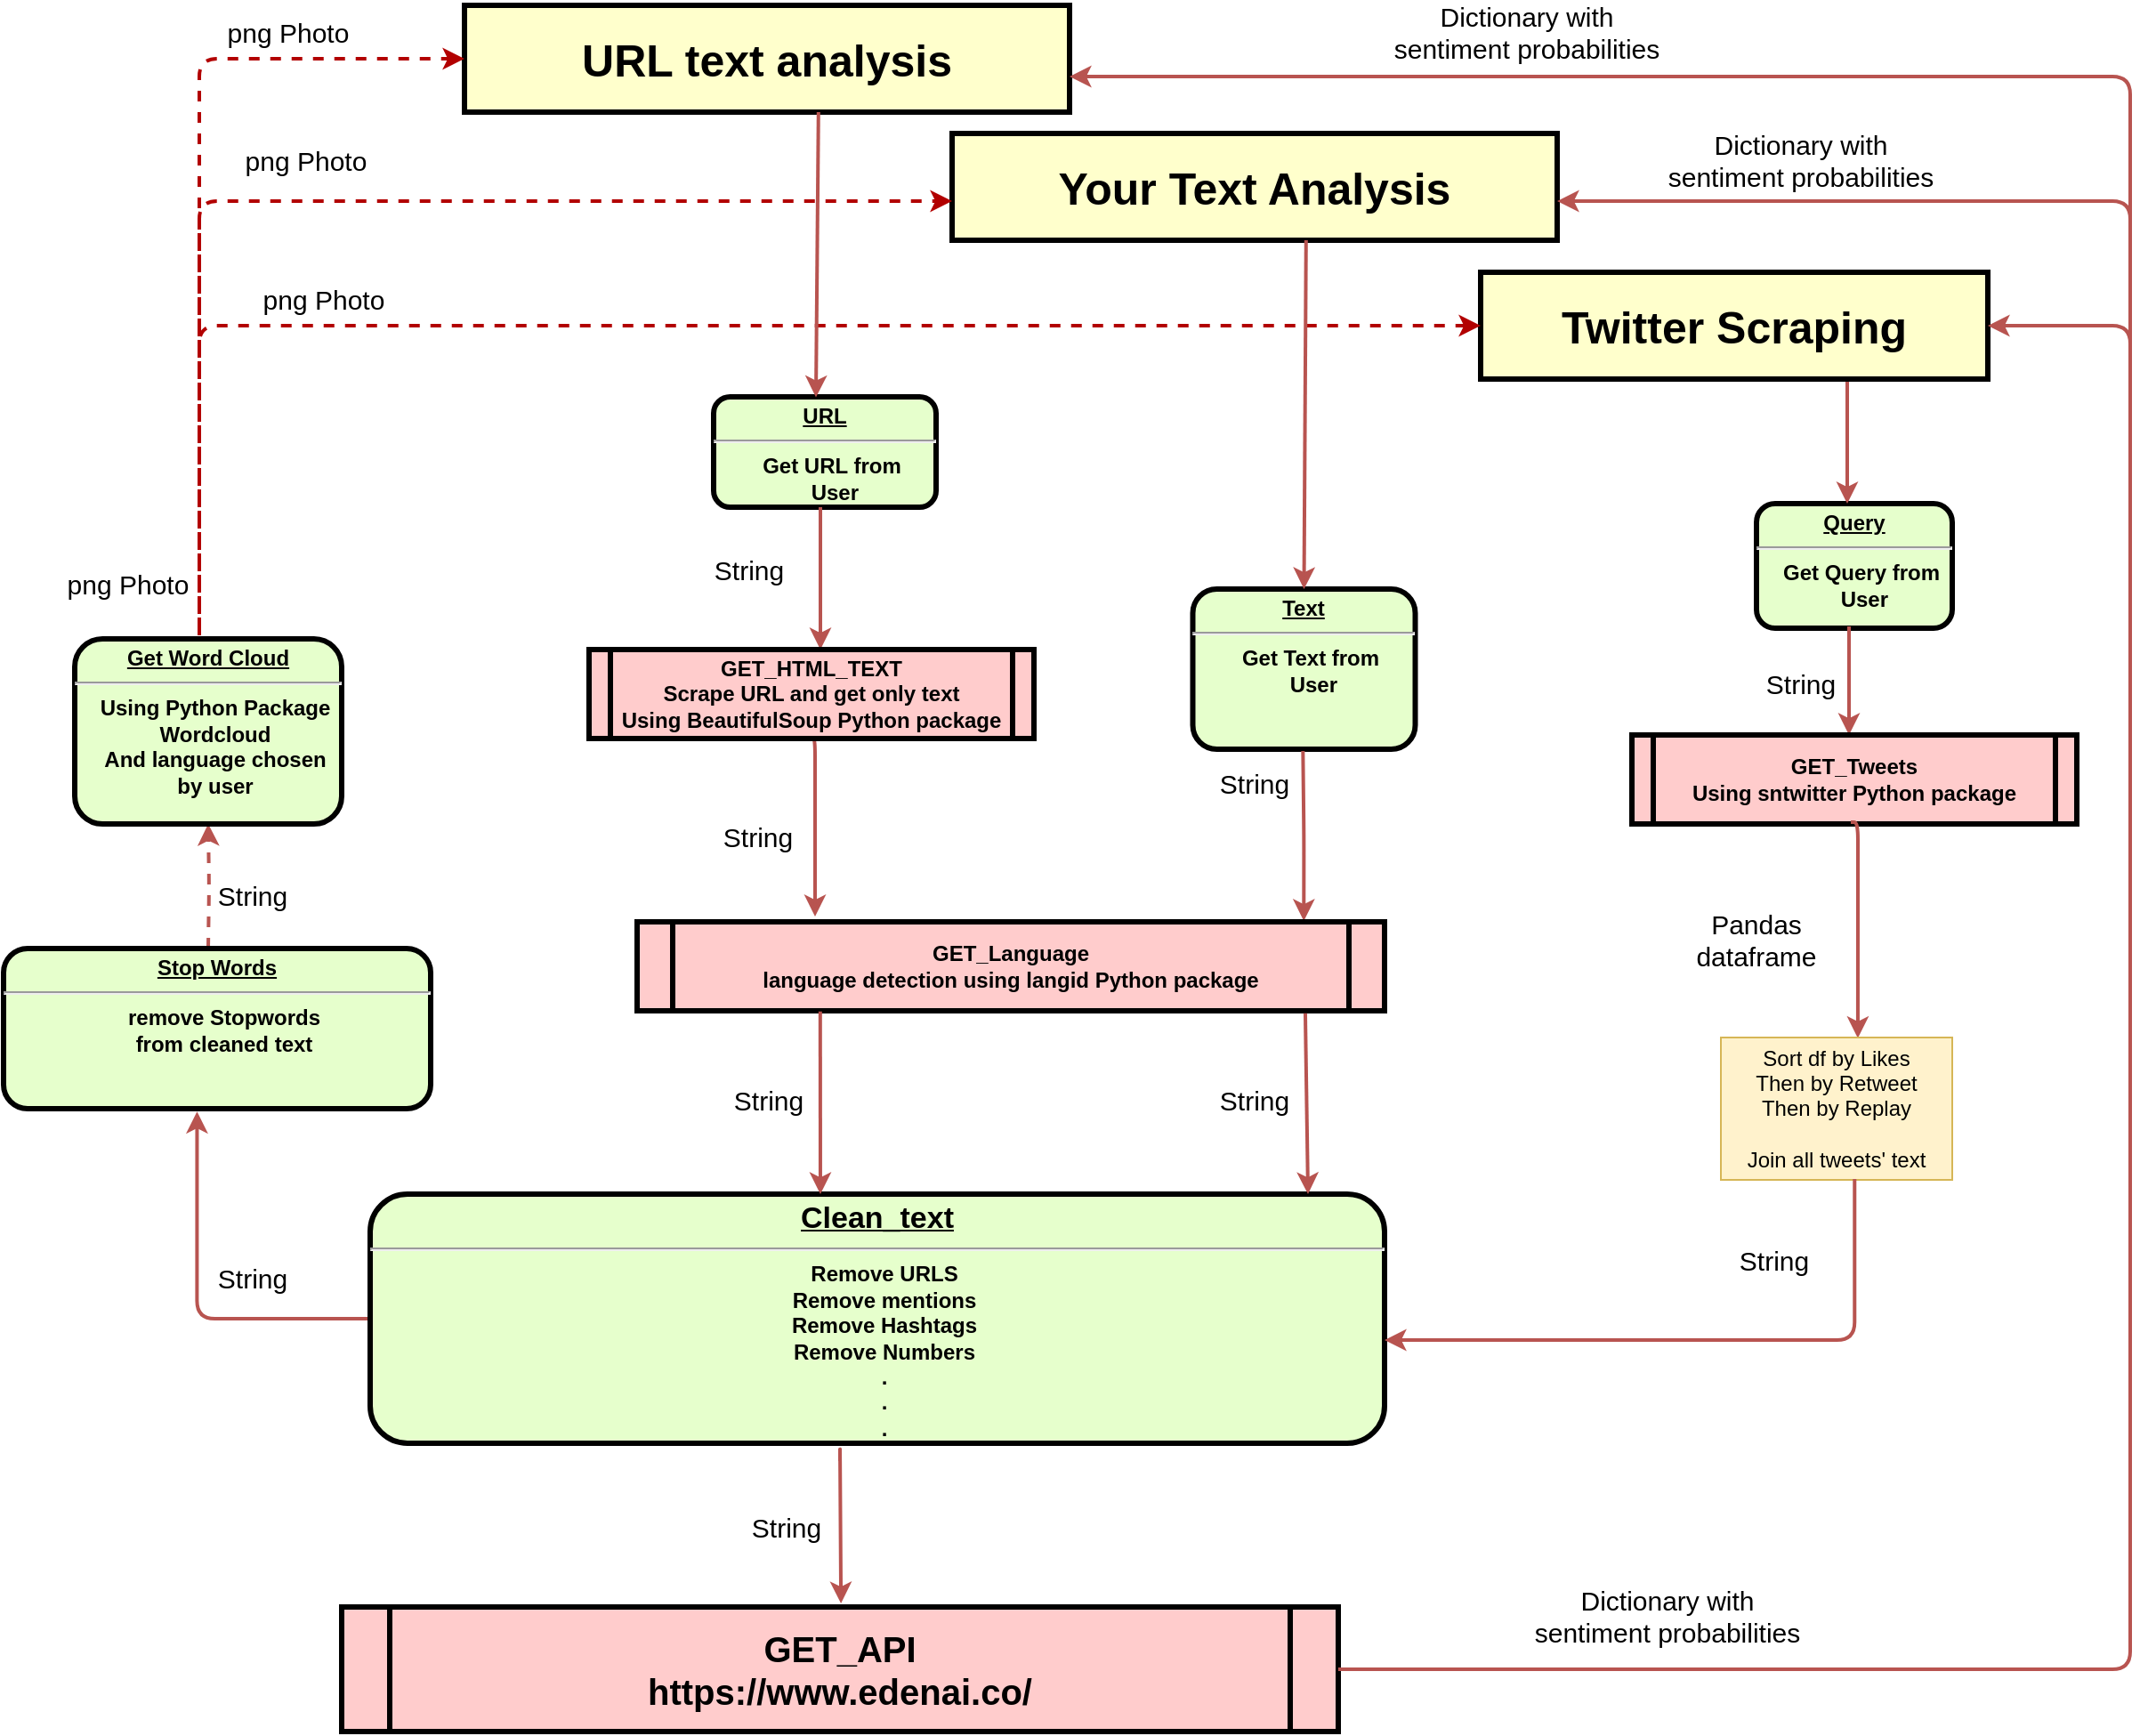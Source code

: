 <mxfile version="20.5.1" type="github"><diagram name="Page-1" id="c7558073-3199-34d8-9f00-42111426c3f3"><mxGraphModel dx="1672" dy="978" grid="1" gridSize="10" guides="1" tooltips="1" connect="1" arrows="1" fold="1" page="1" pageScale="1" pageWidth="826" pageHeight="1169" background="none" math="0" shadow="0"><root><mxCell id="0"/><mxCell id="1" parent="0"/><mxCell id="CetUI4caQbK0a_8Yk0xr-100" value="GET_API&#10;https://www.edenai.co/" style="shape=process;whiteSpace=wrap;align=center;verticalAlign=middle;size=0.048;fontStyle=1;strokeWidth=3;fillColor=#FFCCCC;fontSize=20;" parent="1" vertex="1"><mxGeometry x="450" y="999" width="560" height="70" as="geometry"/></mxCell><mxCell id="CetUI4caQbK0a_8Yk0xr-101" value="&lt;p style=&quot;margin: 0px; margin-top: 4px; text-align: center; text-decoration: underline;&quot;&gt;&lt;strong&gt;&lt;strong&gt;Query&lt;/strong&gt;&lt;br&gt;&lt;/strong&gt;&lt;/p&gt;&lt;hr&gt;&lt;p style=&quot;margin: 0px; margin-left: 8px;&quot;&gt;Get Query from&lt;br&gt;&amp;nbsp;User&lt;/p&gt;" style="verticalAlign=middle;align=center;overflow=fill;fontSize=12;fontFamily=Helvetica;html=1;rounded=1;fontStyle=1;strokeWidth=3;fillColor=#E6FFCC" parent="1" vertex="1"><mxGeometry x="1245" y="379" width="110" height="70" as="geometry"/></mxCell><mxCell id="CetUI4caQbK0a_8Yk0xr-102" style="edgeStyle=orthogonalEdgeStyle;rounded=1;orthogonalLoop=1;jettySize=auto;html=1;exitX=0.5;exitY=1;exitDx=0;exitDy=0;entryX=0.5;entryY=0;entryDx=0;entryDy=0;fillColor=#f8cecc;strokeColor=#B85450;strokeWidth=2;" parent="1" edge="1"><mxGeometry relative="1" as="geometry"><mxPoint x="1296" y="309" as="sourcePoint"/><mxPoint x="1296" y="379" as="targetPoint"/></mxGeometry></mxCell><mxCell id="CetUI4caQbK0a_8Yk0xr-103" value="Twitter Scraping" style="whiteSpace=wrap;align=center;verticalAlign=middle;fontStyle=1;strokeWidth=3;fillColor=#FFFFCC;fontSize=25;" parent="1" vertex="1"><mxGeometry x="1090" y="249" width="285" height="60" as="geometry"/></mxCell><mxCell id="CetUI4caQbK0a_8Yk0xr-105" style="edgeStyle=orthogonalEdgeStyle;rounded=1;orthogonalLoop=1;jettySize=auto;html=1;exitX=0.5;exitY=1;exitDx=0;exitDy=0;fillColor=#f8cecc;strokeColor=#B85450;strokeWidth=2;" parent="1" edge="1"><mxGeometry relative="1" as="geometry"><mxPoint x="1297" y="448" as="sourcePoint"/><mxPoint x="1297" y="509" as="targetPoint"/></mxGeometry></mxCell><mxCell id="CetUI4caQbK0a_8Yk0xr-106" value="GET_Tweets&#10;Using sntwitter Python package" style="shape=process;whiteSpace=wrap;align=center;verticalAlign=middle;size=0.048;fontStyle=1;strokeWidth=3;fillColor=#FFCCCC" parent="1" vertex="1"><mxGeometry x="1175" y="509" width="250" height="50" as="geometry"/></mxCell><mxCell id="CetUI4caQbK0a_8Yk0xr-107" value="&lt;font style=&quot;font-size: 15px;&quot;&gt;String&lt;/font&gt;" style="text;html=1;strokeColor=none;fillColor=none;align=center;verticalAlign=middle;whiteSpace=wrap;rounded=0;" parent="1" vertex="1"><mxGeometry x="1240" y="465" width="60" height="30" as="geometry"/></mxCell><mxCell id="CetUI4caQbK0a_8Yk0xr-108" style="edgeStyle=orthogonalEdgeStyle;rounded=1;orthogonalLoop=1;jettySize=auto;html=1;exitX=0.5;exitY=1;exitDx=0;exitDy=0;fillColor=#f8cecc;strokeColor=#B85450;strokeWidth=2;entryX=0.592;entryY=0.005;entryDx=0;entryDy=0;entryPerimeter=0;" parent="1" target="CetUI4caQbK0a_8Yk0xr-112" edge="1"><mxGeometry relative="1" as="geometry"><mxPoint x="1298" y="558.0" as="sourcePoint"/><mxPoint x="1298" y="619" as="targetPoint"/><Array as="points"><mxPoint x="1302" y="558"/></Array></mxGeometry></mxCell><mxCell id="CetUI4caQbK0a_8Yk0xr-109" value="&lt;font style=&quot;font-size: 15px;&quot;&gt;Pandas dataframe&lt;/font&gt;" style="text;html=1;strokeColor=none;fillColor=none;align=center;verticalAlign=middle;whiteSpace=wrap;rounded=0;" parent="1" vertex="1"><mxGeometry x="1205" y="609" width="80" height="30" as="geometry"/></mxCell><mxCell id="CetUI4caQbK0a_8Yk0xr-112" value="Sort df by Likes&lt;br&gt;Then by Retweet&lt;br&gt;Then by Replay&lt;br&gt;&lt;br&gt;Join all&amp;nbsp;tweets' text" style="html=1;whiteSpace=wrap;container=1;recursiveResize=0;collapsible=0;fillColor=#fff2cc;strokeColor=#d6b656;" parent="1" vertex="1"><mxGeometry x="1225" y="679" width="130" height="80" as="geometry"/></mxCell><mxCell id="CetUI4caQbK0a_8Yk0xr-185" style="edgeStyle=orthogonalEdgeStyle;rounded=1;orthogonalLoop=1;jettySize=auto;html=1;strokeColor=#B85450;strokeWidth=2;fontSize=20;entryX=0.453;entryY=1.018;entryDx=0;entryDy=0;entryPerimeter=0;exitX=0;exitY=0.5;exitDx=0;exitDy=0;" parent="1" source="CetUI4caQbK0a_8Yk0xr-120" target="CetUI4caQbK0a_8Yk0xr-126" edge="1"><mxGeometry relative="1" as="geometry"><mxPoint x="370" y="709.0" as="targetPoint"/></mxGeometry></mxCell><mxCell id="CetUI4caQbK0a_8Yk0xr-120" value="&lt;p style=&quot;margin: 4px 0px 0px; text-align: center;&quot;&gt;&lt;u&gt;&lt;font style=&quot;font-size: 17px;&quot;&gt;Clean_text&lt;/font&gt;&lt;/u&gt;&lt;br&gt;&lt;/p&gt;&lt;hr&gt;&lt;p style=&quot;margin: 0px; margin-left: 8px;&quot;&gt;Remove URLS&lt;br&gt;Remove mentions&lt;br&gt;Remove Hashtags&lt;br&gt;Remove Numbers&lt;br&gt;.&lt;br&gt;.&lt;/p&gt;&lt;p style=&quot;margin: 0px; margin-left: 8px;&quot;&gt;.&lt;/p&gt;" style="verticalAlign=middle;align=center;overflow=fill;fontSize=12;fontFamily=Helvetica;html=1;rounded=1;fontStyle=1;strokeWidth=3;fillColor=#E6FFCC" parent="1" vertex="1"><mxGeometry x="466" y="767" width="570" height="140" as="geometry"/></mxCell><mxCell id="CetUI4caQbK0a_8Yk0xr-122" value="" style="edgeStyle=elbowEdgeStyle;elbow=vertical;endArrow=classic;html=1;rounded=1;strokeColor=#B85450;strokeWidth=2;exitX=0.578;exitY=0.994;exitDx=0;exitDy=0;exitPerimeter=0;" parent="1" source="CetUI4caQbK0a_8Yk0xr-112" target="CetUI4caQbK0a_8Yk0xr-120" edge="1"><mxGeometry width="50" height="50" relative="1" as="geometry"><mxPoint x="1420.0" y="709" as="sourcePoint"/><mxPoint x="835" y="849" as="targetPoint"/><Array as="points"><mxPoint x="1085" y="849"/></Array></mxGeometry></mxCell><mxCell id="CetUI4caQbK0a_8Yk0xr-123" style="edgeStyle=orthogonalEdgeStyle;rounded=1;orthogonalLoop=1;jettySize=auto;html=1;fillColor=#f8cecc;strokeColor=#B85450;strokeWidth=2;entryX=0.501;entryY=0;entryDx=0;entryDy=0;entryPerimeter=0;" parent="1" edge="1"><mxGeometry relative="1" as="geometry"><mxPoint x="730" y="917" as="sourcePoint"/><mxPoint x="730.56" y="997" as="targetPoint"/><Array as="points"><mxPoint x="731" y="907"/></Array></mxGeometry></mxCell><mxCell id="CetUI4caQbK0a_8Yk0xr-186" style="edgeStyle=orthogonalEdgeStyle;rounded=1;orthogonalLoop=1;jettySize=auto;html=1;entryX=0;entryY=0.5;entryDx=0;entryDy=0;strokeColor=#B20000;strokeWidth=2;fontSize=20;fillColor=#e51400;dashed=1;" parent="1" target="CetUI4caQbK0a_8Yk0xr-103" edge="1"><mxGeometry relative="1" as="geometry"><mxPoint x="370" y="489" as="sourcePoint"/><Array as="points"><mxPoint x="370" y="279"/></Array></mxGeometry></mxCell><mxCell id="CetUI4caQbK0a_8Yk0xr-190" value="" style="edgeStyle=orthogonalEdgeStyle;rounded=1;orthogonalLoop=1;jettySize=auto;html=1;dashed=1;strokeColor=#B85450;strokeWidth=2;fontSize=20;" parent="1" target="CetUI4caQbK0a_8Yk0xr-133" edge="1"><mxGeometry relative="1" as="geometry"><mxPoint x="375" y="629" as="sourcePoint"/></mxGeometry></mxCell><mxCell id="CetUI4caQbK0a_8Yk0xr-126" value="&lt;p style=&quot;margin: 0px; margin-top: 4px; text-align: center; text-decoration: underline;&quot;&gt;&lt;strong&gt;&lt;strong&gt;Stop Words&lt;/strong&gt;&lt;br&gt;&lt;/strong&gt;&lt;/p&gt;&lt;hr&gt;&lt;p style=&quot;margin: 0px; margin-left: 8px;&quot;&gt;remove Stopwords &lt;br&gt;from cleaned text&lt;br&gt;&lt;/p&gt;" style="verticalAlign=middle;align=center;overflow=fill;fontSize=12;fontFamily=Helvetica;html=1;rounded=1;fontStyle=1;strokeWidth=3;fillColor=#E6FFCC" parent="1" vertex="1"><mxGeometry x="260" y="629" width="240" height="90" as="geometry"/></mxCell><mxCell id="CetUI4caQbK0a_8Yk0xr-128" value="" style="edgeStyle=elbowEdgeStyle;elbow=vertical;endArrow=classic;html=1;rounded=1;strokeColor=#B85450;strokeWidth=2;exitX=1;exitY=0.5;exitDx=0;exitDy=0;entryX=1;entryY=0.5;entryDx=0;entryDy=0;" parent="1" source="CetUI4caQbK0a_8Yk0xr-100" target="CetUI4caQbK0a_8Yk0xr-103" edge="1"><mxGeometry width="50" height="50" relative="1" as="geometry"><mxPoint x="1315" y="1019" as="sourcePoint"/><mxPoint x="1365" y="969" as="targetPoint"/><Array as="points"><mxPoint x="1455" y="729"/></Array></mxGeometry></mxCell><mxCell id="CetUI4caQbK0a_8Yk0xr-129" value="&lt;font style=&quot;font-size: 15px;&quot;&gt;Dictionary with sentiment probabilities&lt;/font&gt;" style="text;html=1;strokeColor=none;fillColor=none;align=center;verticalAlign=middle;whiteSpace=wrap;rounded=0;" parent="1" vertex="1"><mxGeometry x="1115" y="989" width="160" height="30" as="geometry"/></mxCell><mxCell id="CetUI4caQbK0a_8Yk0xr-133" value="&lt;p style=&quot;margin: 0px; margin-top: 4px; text-align: center; text-decoration: underline;&quot;&gt;&lt;strong&gt;&lt;strong&gt;Get Word Cloud&lt;/strong&gt;&lt;br&gt;&lt;/strong&gt;&lt;/p&gt;&lt;hr&gt;&lt;p style=&quot;margin: 0px; margin-left: 8px;&quot;&gt;Using Python Package&lt;br&gt;Wordcloud&lt;br&gt;And language&amp;nbsp;chosen&lt;br&gt;by user&lt;/p&gt;" style="verticalAlign=middle;align=center;overflow=fill;fontSize=12;fontFamily=Helvetica;html=1;rounded=1;fontStyle=1;strokeWidth=3;fillColor=#E6FFCC" parent="1" vertex="1"><mxGeometry x="300" y="455" width="150" height="104" as="geometry"/></mxCell><mxCell id="CetUI4caQbK0a_8Yk0xr-138" value="&lt;font style=&quot;font-size: 15px;&quot;&gt;png Photo&lt;/font&gt;" style="text;html=1;strokeColor=none;fillColor=none;align=center;verticalAlign=middle;whiteSpace=wrap;rounded=0;strokeWidth=3;" parent="1" vertex="1"><mxGeometry x="400" y="249" width="80" height="30" as="geometry"/></mxCell><mxCell id="CetUI4caQbK0a_8Yk0xr-139" value="&lt;font style=&quot;font-size: 15px;&quot;&gt;String&lt;/font&gt;" style="text;html=1;strokeColor=none;fillColor=none;align=center;verticalAlign=middle;whiteSpace=wrap;rounded=0;" parent="1" vertex="1"><mxGeometry x="1225" y="789" width="60" height="30" as="geometry"/></mxCell><mxCell id="CetUI4caQbK0a_8Yk0xr-143" value="&lt;font style=&quot;font-size: 15px;&quot;&gt;String&lt;/font&gt;" style="text;html=1;strokeColor=none;fillColor=none;align=center;verticalAlign=middle;whiteSpace=wrap;rounded=0;" parent="1" vertex="1"><mxGeometry x="670" y="939" width="60" height="30" as="geometry"/></mxCell><mxCell id="CetUI4caQbK0a_8Yk0xr-145" value="Your Text Analysis" style="whiteSpace=wrap;align=center;verticalAlign=middle;fontStyle=1;strokeWidth=3;fillColor=#FFFFCC;fontSize=25;" parent="1" vertex="1"><mxGeometry x="793" y="171" width="340" height="60" as="geometry"/></mxCell><mxCell id="CetUI4caQbK0a_8Yk0xr-146" value="&lt;p style=&quot;margin: 0px; margin-top: 4px; text-align: center; text-decoration: underline;&quot;&gt;&lt;strong&gt;&lt;strong&gt;Text&lt;/strong&gt;&lt;br&gt;&lt;/strong&gt;&lt;/p&gt;&lt;hr&gt;&lt;p style=&quot;margin: 0px; margin-left: 8px;&quot;&gt;Get Text from&lt;br&gt;&amp;nbsp;User&lt;/p&gt;" style="verticalAlign=middle;align=center;overflow=fill;fontSize=12;fontFamily=Helvetica;html=1;rounded=1;fontStyle=1;strokeWidth=3;fillColor=#E6FFCC" parent="1" vertex="1"><mxGeometry x="928.25" y="427" width="125" height="90" as="geometry"/></mxCell><mxCell id="CetUI4caQbK0a_8Yk0xr-148" value="&lt;font style=&quot;font-size: 15px;&quot;&gt;String&lt;/font&gt;" style="text;html=1;strokeColor=none;fillColor=none;align=center;verticalAlign=middle;whiteSpace=wrap;rounded=0;" parent="1" vertex="1"><mxGeometry x="933" y="521" width="60" height="30" as="geometry"/></mxCell><mxCell id="CetUI4caQbK0a_8Yk0xr-149" style="edgeStyle=orthogonalEdgeStyle;rounded=1;orthogonalLoop=1;jettySize=auto;html=1;exitX=0.5;exitY=1;exitDx=0;exitDy=0;fillColor=#f8cecc;strokeColor=#B85450;strokeWidth=2;entryX=0.892;entryY=-0.01;entryDx=0;entryDy=0;entryPerimeter=0;" parent="1" target="CetUI4caQbK0a_8Yk0xr-151" edge="1"><mxGeometry relative="1" as="geometry"><mxPoint x="990.16" y="518" as="sourcePoint"/><mxPoint x="990.16" y="579.0" as="targetPoint"/></mxGeometry></mxCell><mxCell id="CetUI4caQbK0a_8Yk0xr-150" value="" style="endArrow=classic;html=1;rounded=1;strokeColor=#B85450;strokeWidth=2;fontSize=15;entryX=0.5;entryY=0;entryDx=0;entryDy=0;exitX=0.585;exitY=1;exitDx=0;exitDy=0;exitPerimeter=0;" parent="1" source="CetUI4caQbK0a_8Yk0xr-145" target="CetUI4caQbK0a_8Yk0xr-146" edge="1"><mxGeometry width="50" height="50" relative="1" as="geometry"><mxPoint x="990.59" y="301" as="sourcePoint"/><mxPoint x="1075.75" y="341" as="targetPoint"/></mxGeometry></mxCell><mxCell id="CetUI4caQbK0a_8Yk0xr-151" value="GET_Language&#10;language detection using langid Python package" style="shape=process;whiteSpace=wrap;align=center;verticalAlign=middle;size=0.048;fontStyle=1;strokeWidth=3;fillColor=#FFCCCC" parent="1" vertex="1"><mxGeometry x="616" y="614" width="420" height="50" as="geometry"/></mxCell><mxCell id="CetUI4caQbK0a_8Yk0xr-152" value="" style="endArrow=classic;html=1;rounded=1;strokeColor=#B85450;strokeWidth=2;fontSize=15;exitX=0.894;exitY=1.027;exitDx=0;exitDy=0;exitPerimeter=0;entryX=0.8;entryY=0;entryDx=0;entryDy=0;entryPerimeter=0;" parent="1" source="CetUI4caQbK0a_8Yk0xr-151" edge="1"><mxGeometry width="50" height="50" relative="1" as="geometry"><mxPoint x="993.0" y="637" as="sourcePoint"/><mxPoint x="993" y="767" as="targetPoint"/></mxGeometry></mxCell><mxCell id="CetUI4caQbK0a_8Yk0xr-153" value="&lt;font style=&quot;font-size: 15px;&quot;&gt;String&lt;/font&gt;" style="text;html=1;strokeColor=none;fillColor=none;align=center;verticalAlign=middle;whiteSpace=wrap;rounded=0;" parent="1" vertex="1"><mxGeometry x="933" y="699" width="60" height="30" as="geometry"/></mxCell><mxCell id="CetUI4caQbK0a_8Yk0xr-165" value="" style="edgeStyle=elbowEdgeStyle;elbow=vertical;endArrow=classic;html=1;rounded=1;strokeColor=#B85450;strokeWidth=2;fontSize=15;" parent="1" edge="1"><mxGeometry width="50" height="50" relative="1" as="geometry"><mxPoint x="1455" y="289" as="sourcePoint"/><mxPoint x="1133" y="209" as="targetPoint"/><Array as="points"><mxPoint x="1180" y="209"/></Array></mxGeometry></mxCell><mxCell id="CetUI4caQbK0a_8Yk0xr-166" value="&lt;font style=&quot;font-size: 15px;&quot;&gt;Dictionary with sentiment probabilities&lt;/font&gt;" style="text;html=1;strokeColor=none;fillColor=none;align=center;verticalAlign=middle;whiteSpace=wrap;rounded=0;" parent="1" vertex="1"><mxGeometry x="1190" y="171" width="160" height="30" as="geometry"/></mxCell><mxCell id="CetUI4caQbK0a_8Yk0xr-167" value="URL text analysis" style="whiteSpace=wrap;align=center;verticalAlign=middle;fontStyle=1;strokeWidth=3;fillColor=#FFFFCC;fontSize=25;" parent="1" vertex="1"><mxGeometry x="519" y="99" width="340" height="60" as="geometry"/></mxCell><mxCell id="CetUI4caQbK0a_8Yk0xr-168" value="&lt;p style=&quot;margin: 0px; margin-top: 4px; text-align: center; text-decoration: underline;&quot;&gt;&lt;strong&gt;&lt;strong&gt;URL&lt;/strong&gt;&lt;br&gt;&lt;/strong&gt;&lt;/p&gt;&lt;hr&gt;&lt;p style=&quot;margin: 0px; margin-left: 8px;&quot;&gt;Get URL from&lt;br&gt;&amp;nbsp;User&lt;/p&gt;" style="verticalAlign=middle;align=center;overflow=fill;fontSize=12;fontFamily=Helvetica;html=1;rounded=1;fontStyle=1;strokeWidth=3;fillColor=#E6FFCC" parent="1" vertex="1"><mxGeometry x="659" y="319" width="125" height="62" as="geometry"/></mxCell><mxCell id="CetUI4caQbK0a_8Yk0xr-169" value="&lt;font style=&quot;font-size: 15px;&quot;&gt;String&lt;/font&gt;" style="text;html=1;strokeColor=none;fillColor=none;align=center;verticalAlign=middle;whiteSpace=wrap;rounded=0;" parent="1" vertex="1"><mxGeometry x="654.25" y="551" width="60" height="30" as="geometry"/></mxCell><mxCell id="CetUI4caQbK0a_8Yk0xr-170" style="edgeStyle=orthogonalEdgeStyle;rounded=1;orthogonalLoop=1;jettySize=auto;html=1;exitX=0.5;exitY=1;exitDx=0;exitDy=0;fillColor=#f8cecc;strokeColor=#B85450;strokeWidth=2;" parent="1" source="CetUI4caQbK0a_8Yk0xr-176" edge="1"><mxGeometry relative="1" as="geometry"><mxPoint x="716.16" y="559" as="sourcePoint"/><mxPoint x="716" y="611" as="targetPoint"/><Array as="points"><mxPoint x="716" y="511"/></Array></mxGeometry></mxCell><mxCell id="CetUI4caQbK0a_8Yk0xr-171" value="" style="endArrow=classic;html=1;rounded=1;strokeColor=#B85450;strokeWidth=2;fontSize=15;exitX=0.585;exitY=1;exitDx=0;exitDy=0;exitPerimeter=0;entryX=0.46;entryY=0.005;entryDx=0;entryDy=0;entryPerimeter=0;" parent="1" source="CetUI4caQbK0a_8Yk0xr-167" target="CetUI4caQbK0a_8Yk0xr-168" edge="1"><mxGeometry width="50" height="50" relative="1" as="geometry"><mxPoint x="716.59" y="229" as="sourcePoint"/><mxPoint x="718" y="259" as="targetPoint"/></mxGeometry></mxCell><mxCell id="CetUI4caQbK0a_8Yk0xr-173" value="" style="endArrow=classic;html=1;rounded=1;strokeColor=#B85450;strokeWidth=2;fontSize=15;entryX=0.8;entryY=0;entryDx=0;entryDy=0;entryPerimeter=0;exitX=0.245;exitY=1.007;exitDx=0;exitDy=0;exitPerimeter=0;" parent="1" source="CetUI4caQbK0a_8Yk0xr-151" edge="1"><mxGeometry width="50" height="50" relative="1" as="geometry"><mxPoint x="719" y="669" as="sourcePoint"/><mxPoint x="719.0" y="767" as="targetPoint"/></mxGeometry></mxCell><mxCell id="CetUI4caQbK0a_8Yk0xr-174" value="&lt;font style=&quot;font-size: 15px;&quot;&gt;String&lt;/font&gt;" style="text;html=1;strokeColor=none;fillColor=none;align=center;verticalAlign=middle;whiteSpace=wrap;rounded=0;" parent="1" vertex="1"><mxGeometry x="660" y="699" width="60" height="30" as="geometry"/></mxCell><mxCell id="CetUI4caQbK0a_8Yk0xr-175" value="" style="endArrow=classic;html=1;rounded=1;strokeColor=#B85450;strokeWidth=2;fontSize=15;exitX=0.585;exitY=1;exitDx=0;exitDy=0;exitPerimeter=0;" parent="1" edge="1"><mxGeometry width="50" height="50" relative="1" as="geometry"><mxPoint x="719.0" y="381" as="sourcePoint"/><mxPoint x="719" y="461" as="targetPoint"/></mxGeometry></mxCell><mxCell id="CetUI4caQbK0a_8Yk0xr-176" value="GET_HTML_TEXT&#10;Scrape URL and get only text&#10;Using BeautifulSoup Python package" style="shape=process;whiteSpace=wrap;align=center;verticalAlign=middle;size=0.048;fontStyle=1;strokeWidth=3;fillColor=#FFCCCC" parent="1" vertex="1"><mxGeometry x="589" y="461" width="250" height="50" as="geometry"/></mxCell><mxCell id="CetUI4caQbK0a_8Yk0xr-177" value="&lt;font style=&quot;font-size: 15px;&quot;&gt;String&lt;/font&gt;" style="text;html=1;strokeColor=none;fillColor=none;align=center;verticalAlign=middle;whiteSpace=wrap;rounded=0;" parent="1" vertex="1"><mxGeometry x="649" y="401" width="60" height="30" as="geometry"/></mxCell><mxCell id="CetUI4caQbK0a_8Yk0xr-178" value="" style="edgeStyle=elbowEdgeStyle;elbow=vertical;endArrow=classic;html=1;rounded=1;strokeColor=#B85450;strokeWidth=2;fontSize=15;" parent="1" edge="1"><mxGeometry width="50" height="50" relative="1" as="geometry"><mxPoint x="1455" y="219" as="sourcePoint"/><mxPoint x="859" y="139" as="targetPoint"/><Array as="points"><mxPoint x="1160" y="139"/></Array></mxGeometry></mxCell><mxCell id="CetUI4caQbK0a_8Yk0xr-179" value="&lt;font style=&quot;font-size: 15px;&quot;&gt;Dictionary with sentiment probabilities&lt;/font&gt;" style="text;html=1;strokeColor=none;fillColor=none;align=center;verticalAlign=middle;whiteSpace=wrap;rounded=0;" parent="1" vertex="1"><mxGeometry x="1036" y="99" width="160" height="30" as="geometry"/></mxCell><mxCell id="CetUI4caQbK0a_8Yk0xr-188" style="edgeStyle=orthogonalEdgeStyle;rounded=1;orthogonalLoop=1;jettySize=auto;html=1;strokeColor=#B20000;strokeWidth=2;fontSize=20;fillColor=#e51400;dashed=1;" parent="1" edge="1"><mxGeometry relative="1" as="geometry"><mxPoint x="370" y="449.0" as="sourcePoint"/><mxPoint x="793" y="209" as="targetPoint"/><Array as="points"><mxPoint x="370" y="209"/><mxPoint x="793" y="209"/></Array></mxGeometry></mxCell><mxCell id="CetUI4caQbK0a_8Yk0xr-189" style="edgeStyle=orthogonalEdgeStyle;rounded=1;orthogonalLoop=1;jettySize=auto;html=1;strokeColor=#B20000;strokeWidth=2;fontSize=20;fillColor=#e51400;dashed=1;" parent="1" target="CetUI4caQbK0a_8Yk0xr-167" edge="1"><mxGeometry relative="1" as="geometry"><mxPoint x="370" y="381.0" as="sourcePoint"/><mxPoint x="793" y="141" as="targetPoint"/><Array as="points"><mxPoint x="370" y="129"/></Array></mxGeometry></mxCell><mxCell id="CetUI4caQbK0a_8Yk0xr-191" value="&lt;font style=&quot;font-size: 15px;&quot;&gt;String&lt;/font&gt;" style="text;html=1;strokeColor=none;fillColor=none;align=center;verticalAlign=middle;whiteSpace=wrap;rounded=0;" parent="1" vertex="1"><mxGeometry x="370" y="799" width="60" height="30" as="geometry"/></mxCell><mxCell id="CetUI4caQbK0a_8Yk0xr-192" value="&lt;font style=&quot;font-size: 15px;&quot;&gt;String&lt;/font&gt;" style="text;html=1;strokeColor=none;fillColor=none;align=center;verticalAlign=middle;whiteSpace=wrap;rounded=0;" parent="1" vertex="1"><mxGeometry x="370" y="584" width="60" height="30" as="geometry"/></mxCell><mxCell id="CetUI4caQbK0a_8Yk0xr-193" value="&lt;font style=&quot;font-size: 15px;&quot;&gt;png Photo&lt;/font&gt;" style="text;html=1;strokeColor=none;fillColor=none;align=center;verticalAlign=middle;whiteSpace=wrap;rounded=0;strokeWidth=3;" parent="1" vertex="1"><mxGeometry x="290" y="409" width="80" height="30" as="geometry"/></mxCell><mxCell id="CetUI4caQbK0a_8Yk0xr-194" value="&lt;font style=&quot;font-size: 15px;&quot;&gt;png Photo&lt;/font&gt;" style="text;html=1;strokeColor=none;fillColor=none;align=center;verticalAlign=middle;whiteSpace=wrap;rounded=0;strokeWidth=3;" parent="1" vertex="1"><mxGeometry x="390" y="171" width="80" height="30" as="geometry"/></mxCell><mxCell id="CetUI4caQbK0a_8Yk0xr-195" value="&lt;font style=&quot;font-size: 15px;&quot;&gt;png Photo&lt;/font&gt;" style="text;html=1;strokeColor=none;fillColor=none;align=center;verticalAlign=middle;whiteSpace=wrap;rounded=0;strokeWidth=3;" parent="1" vertex="1"><mxGeometry x="380" y="99" width="80" height="30" as="geometry"/></mxCell></root></mxGraphModel></diagram></mxfile>